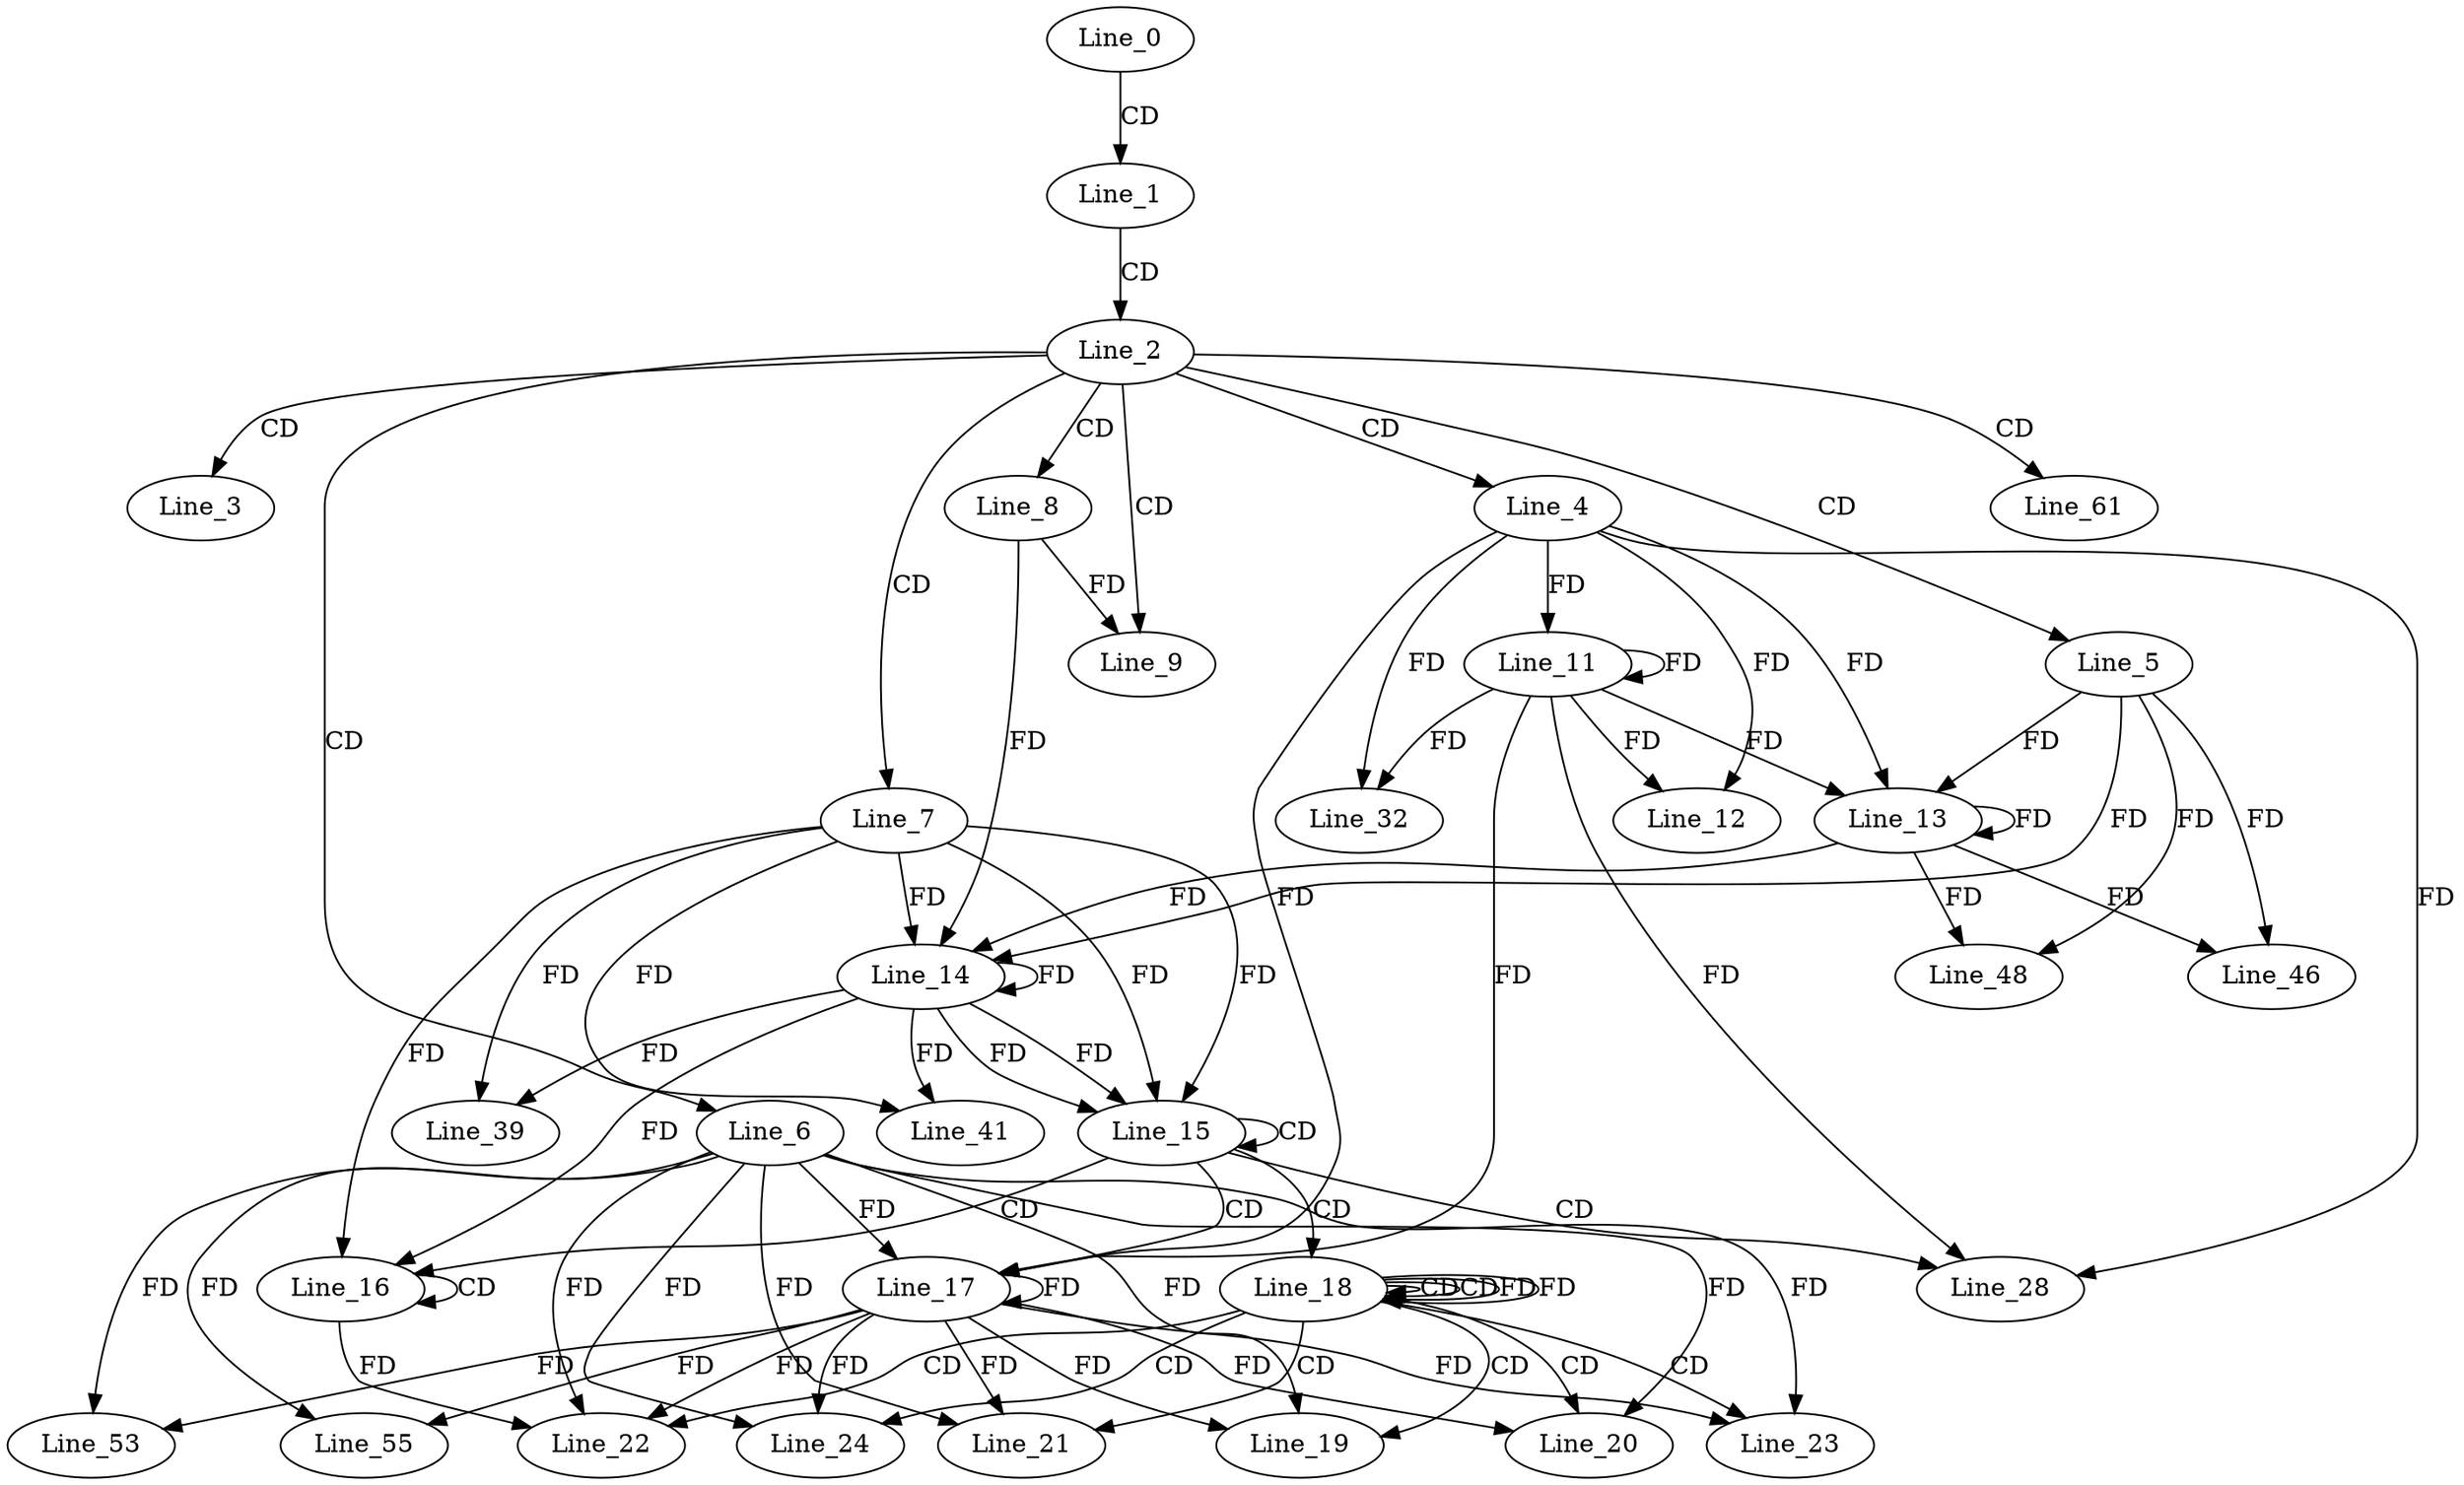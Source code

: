 digraph G {
  Line_0;
  Line_1;
  Line_2;
  Line_3;
  Line_4;
  Line_5;
  Line_6;
  Line_7;
  Line_8;
  Line_9;
  Line_9;
  Line_11;
  Line_11;
  Line_12;
  Line_13;
  Line_13;
  Line_14;
  Line_14;
  Line_14;
  Line_15;
  Line_15;
  Line_16;
  Line_16;
  Line_17;
  Line_17;
  Line_18;
  Line_18;
  Line_18;
  Line_19;
  Line_20;
  Line_21;
  Line_22;
  Line_23;
  Line_24;
  Line_24;
  Line_28;
  Line_32;
  Line_39;
  Line_41;
  Line_46;
  Line_48;
  Line_53;
  Line_55;
  Line_61;
  Line_0 -> Line_1 [ label="CD" ];
  Line_1 -> Line_2 [ label="CD" ];
  Line_2 -> Line_3 [ label="CD" ];
  Line_2 -> Line_4 [ label="CD" ];
  Line_2 -> Line_5 [ label="CD" ];
  Line_2 -> Line_6 [ label="CD" ];
  Line_2 -> Line_7 [ label="CD" ];
  Line_2 -> Line_8 [ label="CD" ];
  Line_2 -> Line_9 [ label="CD" ];
  Line_8 -> Line_9 [ label="FD" ];
  Line_4 -> Line_11 [ label="FD" ];
  Line_11 -> Line_11 [ label="FD" ];
  Line_4 -> Line_12 [ label="FD" ];
  Line_11 -> Line_12 [ label="FD" ];
  Line_5 -> Line_13 [ label="FD" ];
  Line_13 -> Line_13 [ label="FD" ];
  Line_4 -> Line_13 [ label="FD" ];
  Line_11 -> Line_13 [ label="FD" ];
  Line_7 -> Line_14 [ label="FD" ];
  Line_14 -> Line_14 [ label="FD" ];
  Line_5 -> Line_14 [ label="FD" ];
  Line_13 -> Line_14 [ label="FD" ];
  Line_8 -> Line_14 [ label="FD" ];
  Line_7 -> Line_15 [ label="FD" ];
  Line_14 -> Line_15 [ label="FD" ];
  Line_15 -> Line_15 [ label="CD" ];
  Line_7 -> Line_15 [ label="FD" ];
  Line_14 -> Line_15 [ label="FD" ];
  Line_15 -> Line_16 [ label="CD" ];
  Line_16 -> Line_16 [ label="CD" ];
  Line_7 -> Line_16 [ label="FD" ];
  Line_14 -> Line_16 [ label="FD" ];
  Line_15 -> Line_17 [ label="CD" ];
  Line_6 -> Line_17 [ label="FD" ];
  Line_17 -> Line_17 [ label="FD" ];
  Line_4 -> Line_17 [ label="FD" ];
  Line_11 -> Line_17 [ label="FD" ];
  Line_15 -> Line_18 [ label="CD" ];
  Line_18 -> Line_18 [ label="CD" ];
  Line_18 -> Line_18 [ label="CD" ];
  Line_18 -> Line_18 [ label="FD" ];
  Line_18 -> Line_19 [ label="CD" ];
  Line_6 -> Line_19 [ label="FD" ];
  Line_17 -> Line_19 [ label="FD" ];
  Line_18 -> Line_20 [ label="CD" ];
  Line_6 -> Line_20 [ label="FD" ];
  Line_17 -> Line_20 [ label="FD" ];
  Line_18 -> Line_21 [ label="CD" ];
  Line_6 -> Line_21 [ label="FD" ];
  Line_17 -> Line_21 [ label="FD" ];
  Line_18 -> Line_22 [ label="CD" ];
  Line_6 -> Line_22 [ label="FD" ];
  Line_17 -> Line_22 [ label="FD" ];
  Line_16 -> Line_22 [ label="FD" ];
  Line_18 -> Line_23 [ label="CD" ];
  Line_6 -> Line_23 [ label="FD" ];
  Line_17 -> Line_23 [ label="FD" ];
  Line_18 -> Line_24 [ label="CD" ];
  Line_6 -> Line_24 [ label="FD" ];
  Line_17 -> Line_24 [ label="FD" ];
  Line_15 -> Line_28 [ label="CD" ];
  Line_4 -> Line_28 [ label="FD" ];
  Line_11 -> Line_28 [ label="FD" ];
  Line_4 -> Line_32 [ label="FD" ];
  Line_11 -> Line_32 [ label="FD" ];
  Line_7 -> Line_39 [ label="FD" ];
  Line_14 -> Line_39 [ label="FD" ];
  Line_7 -> Line_41 [ label="FD" ];
  Line_14 -> Line_41 [ label="FD" ];
  Line_5 -> Line_46 [ label="FD" ];
  Line_13 -> Line_46 [ label="FD" ];
  Line_5 -> Line_48 [ label="FD" ];
  Line_13 -> Line_48 [ label="FD" ];
  Line_6 -> Line_53 [ label="FD" ];
  Line_17 -> Line_53 [ label="FD" ];
  Line_6 -> Line_55 [ label="FD" ];
  Line_17 -> Line_55 [ label="FD" ];
  Line_2 -> Line_61 [ label="CD" ];
  Line_18 -> Line_18 [ label="FD" ];
}

